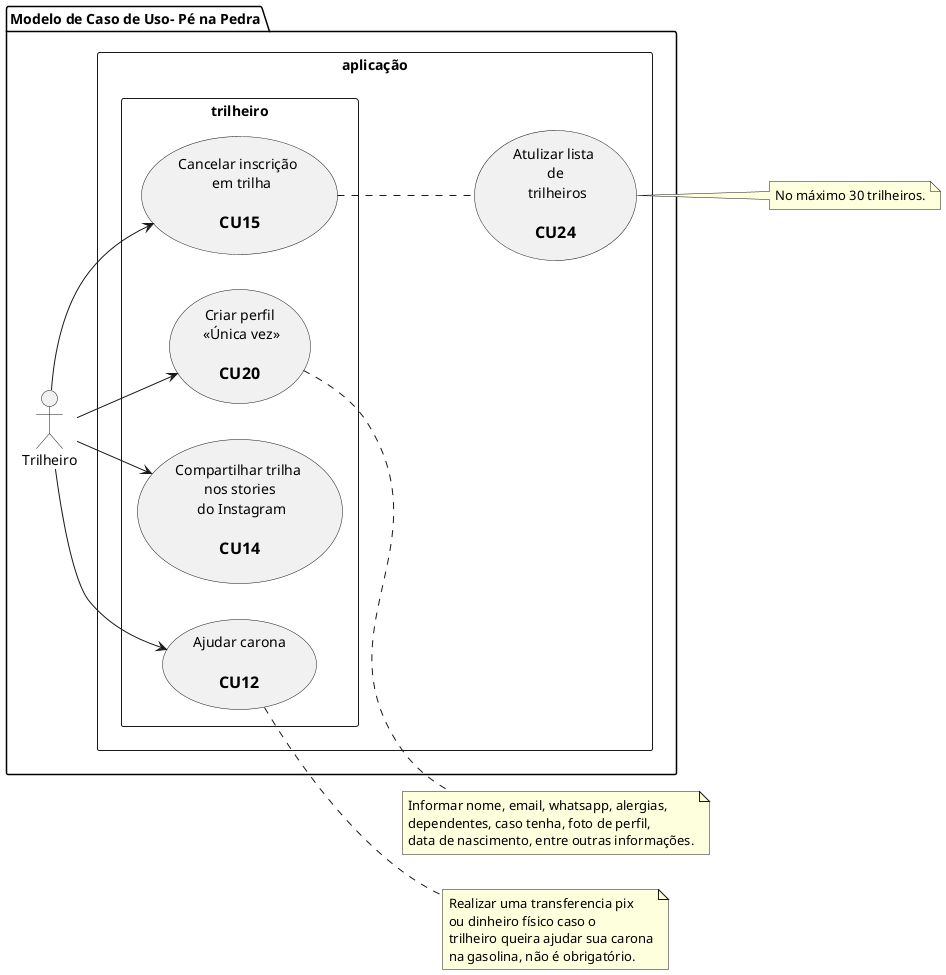 @startuml pe_na_pedra_usecase_7
  left to right direction

  package "Modelo de Caso de Uso- Pé na Pedra" {
    :Trilheiro: as tr

    rectangle aplicação {
      usecase uc24 as "Atulizar lista \n de \n trilheiros\n 
      == CU24"

      rectangle trilheiro {
        usecase uc20 as "Criar perfil\n <<Única vez>>\n 
          == CU20"
        usecase uc12 as "Ajudar carona\n 
          == CU12"
        usecase uc14 as "Compartilhar trilha \n nos stories \n do Instagram\n 
          == CU14"
        usecase uc15 as "Cancelar inscrição \n em trilha\n 
          == CU15"
      }
    }
  }

  note right of uc12
    Realizar uma transferencia pix 
    ou dinheiro físico caso o 
    trilheiro queira ajudar sua carona
    na gasolina, não é obrigatório.
  end note

  note right of uc20
    Informar nome, email, whatsapp, alergias,
    dependentes, caso tenha, foto de perfil,
    data de nascimento, entre outras informações.
  end note

  note right of uc24
    No máximo 30 trilheiros.
  end note

  uc15 .. uc24

  tr --> uc20
  tr --> uc12
  tr --> uc14
  tr --> uc15
@enduml
